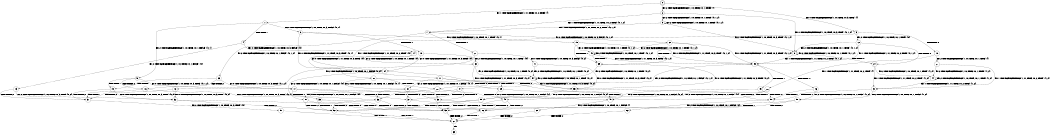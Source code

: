 digraph BCG {
size = "7, 10.5";
center = TRUE;
node [shape = circle];
0 [peripheries = 2];
0 -> 1 [label = "EX !1 !ATOMIC_EXCH_BRANCH (1, +1, TRUE, +0, 2, TRUE) !{}"];
0 -> 2 [label = "EX !2 !ATOMIC_EXCH_BRANCH (1, +0, TRUE, +0, 1, TRUE) !{}"];
0 -> 3 [label = "EX !0 !ATOMIC_EXCH_BRANCH (1, +0, TRUE, +0, 3, TRUE) !{}"];
1 -> 4 [label = "TERMINATE !1"];
1 -> 5 [label = "EX !2 !ATOMIC_EXCH_BRANCH (1, +0, TRUE, +0, 1, FALSE) !{0, 1}"];
1 -> 6 [label = "EX !0 !ATOMIC_EXCH_BRANCH (1, +0, TRUE, +0, 3, FALSE) !{0, 1}"];
2 -> 7 [label = "EX !1 !ATOMIC_EXCH_BRANCH (1, +1, TRUE, +0, 2, TRUE) !{0, 1, 2}"];
2 -> 8 [label = "EX !0 !ATOMIC_EXCH_BRANCH (1, +0, TRUE, +0, 3, TRUE) !{0, 1, 2}"];
2 -> 9 [label = "EX !2 !ATOMIC_EXCH_BRANCH (1, +0, TRUE, +0, 1, TRUE) !{0, 1, 2}"];
3 -> 10 [label = "TERMINATE !0"];
3 -> 11 [label = "EX !1 !ATOMIC_EXCH_BRANCH (1, +1, TRUE, +0, 2, TRUE) !{0}"];
3 -> 12 [label = "EX !2 !ATOMIC_EXCH_BRANCH (1, +0, TRUE, +0, 1, TRUE) !{0}"];
4 -> 13 [label = "EX !2 !ATOMIC_EXCH_BRANCH (1, +0, TRUE, +0, 1, FALSE) !{0}"];
4 -> 14 [label = "EX !0 !ATOMIC_EXCH_BRANCH (1, +0, TRUE, +0, 3, FALSE) !{0}"];
5 -> 15 [label = "TERMINATE !1"];
5 -> 16 [label = "TERMINATE !2"];
5 -> 17 [label = "EX !0 !ATOMIC_EXCH_BRANCH (1, +0, TRUE, +0, 3, TRUE) !{0, 1, 2}"];
6 -> 18 [label = "TERMINATE !1"];
6 -> 19 [label = "EX !2 !ATOMIC_EXCH_BRANCH (1, +0, TRUE, +0, 1, TRUE) !{0, 1}"];
6 -> 20 [label = "EX !0 !ATOMIC_EXCH_BRANCH (1, +1, TRUE, +0, 3, TRUE) !{0, 1}"];
7 -> 21 [label = "TERMINATE !1"];
7 -> 22 [label = "EX !0 !ATOMIC_EXCH_BRANCH (1, +0, TRUE, +0, 3, FALSE) !{0, 1, 2}"];
7 -> 23 [label = "EX !2 !ATOMIC_EXCH_BRANCH (1, +0, TRUE, +0, 1, FALSE) !{0, 1, 2}"];
8 -> 24 [label = "TERMINATE !0"];
8 -> 25 [label = "EX !1 !ATOMIC_EXCH_BRANCH (1, +1, TRUE, +0, 2, TRUE) !{0, 1, 2}"];
8 -> 8 [label = "EX !2 !ATOMIC_EXCH_BRANCH (1, +0, TRUE, +0, 1, TRUE) !{0, 1, 2}"];
9 -> 7 [label = "EX !1 !ATOMIC_EXCH_BRANCH (1, +1, TRUE, +0, 2, TRUE) !{0, 1, 2}"];
9 -> 8 [label = "EX !0 !ATOMIC_EXCH_BRANCH (1, +0, TRUE, +0, 3, TRUE) !{0, 1, 2}"];
9 -> 9 [label = "EX !2 !ATOMIC_EXCH_BRANCH (1, +0, TRUE, +0, 1, TRUE) !{0, 1, 2}"];
10 -> 26 [label = "EX !1 !ATOMIC_EXCH_BRANCH (1, +1, TRUE, +0, 2, TRUE) !{}"];
10 -> 27 [label = "EX !2 !ATOMIC_EXCH_BRANCH (1, +0, TRUE, +0, 1, TRUE) !{}"];
11 -> 28 [label = "TERMINATE !1"];
11 -> 29 [label = "TERMINATE !0"];
11 -> 30 [label = "EX !2 !ATOMIC_EXCH_BRANCH (1, +0, TRUE, +0, 1, FALSE) !{0, 1}"];
12 -> 24 [label = "TERMINATE !0"];
12 -> 25 [label = "EX !1 !ATOMIC_EXCH_BRANCH (1, +1, TRUE, +0, 2, TRUE) !{0, 1, 2}"];
12 -> 8 [label = "EX !2 !ATOMIC_EXCH_BRANCH (1, +0, TRUE, +0, 1, TRUE) !{0, 1, 2}"];
13 -> 31 [label = "TERMINATE !2"];
13 -> 32 [label = "EX !0 !ATOMIC_EXCH_BRANCH (1, +0, TRUE, +0, 3, TRUE) !{0, 2}"];
14 -> 33 [label = "EX !2 !ATOMIC_EXCH_BRANCH (1, +0, TRUE, +0, 1, TRUE) !{0}"];
14 -> 34 [label = "EX !0 !ATOMIC_EXCH_BRANCH (1, +1, TRUE, +0, 3, TRUE) !{0}"];
15 -> 31 [label = "TERMINATE !2"];
15 -> 32 [label = "EX !0 !ATOMIC_EXCH_BRANCH (1, +0, TRUE, +0, 3, TRUE) !{0, 2}"];
16 -> 31 [label = "TERMINATE !1"];
16 -> 35 [label = "EX !0 !ATOMIC_EXCH_BRANCH (1, +0, TRUE, +0, 3, TRUE) !{0, 1}"];
17 -> 36 [label = "TERMINATE !1"];
17 -> 37 [label = "TERMINATE !2"];
17 -> 38 [label = "TERMINATE !0"];
18 -> 33 [label = "EX !2 !ATOMIC_EXCH_BRANCH (1, +0, TRUE, +0, 1, TRUE) !{0}"];
18 -> 34 [label = "EX !0 !ATOMIC_EXCH_BRANCH (1, +1, TRUE, +0, 3, TRUE) !{0}"];
19 -> 39 [label = "TERMINATE !1"];
19 -> 40 [label = "EX !2 !ATOMIC_EXCH_BRANCH (1, +0, TRUE, +0, 1, TRUE) !{0, 1, 2}"];
19 -> 25 [label = "EX !0 !ATOMIC_EXCH_BRANCH (1, +1, TRUE, +0, 3, TRUE) !{0, 1, 2}"];
20 -> 28 [label = "TERMINATE !1"];
20 -> 29 [label = "TERMINATE !0"];
20 -> 30 [label = "EX !2 !ATOMIC_EXCH_BRANCH (1, +0, TRUE, +0, 1, FALSE) !{0, 1}"];
21 -> 41 [label = "EX !0 !ATOMIC_EXCH_BRANCH (1, +0, TRUE, +0, 3, FALSE) !{0, 2}"];
21 -> 42 [label = "EX !2 !ATOMIC_EXCH_BRANCH (1, +0, TRUE, +0, 1, FALSE) !{0, 2}"];
22 -> 39 [label = "TERMINATE !1"];
22 -> 40 [label = "EX !2 !ATOMIC_EXCH_BRANCH (1, +0, TRUE, +0, 1, TRUE) !{0, 1, 2}"];
22 -> 25 [label = "EX !0 !ATOMIC_EXCH_BRANCH (1, +1, TRUE, +0, 3, TRUE) !{0, 1, 2}"];
23 -> 15 [label = "TERMINATE !1"];
23 -> 16 [label = "TERMINATE !2"];
23 -> 17 [label = "EX !0 !ATOMIC_EXCH_BRANCH (1, +0, TRUE, +0, 3, TRUE) !{0, 1, 2}"];
24 -> 43 [label = "EX !1 !ATOMIC_EXCH_BRANCH (1, +1, TRUE, +0, 2, TRUE) !{1, 2}"];
24 -> 44 [label = "EX !2 !ATOMIC_EXCH_BRANCH (1, +0, TRUE, +0, 1, TRUE) !{1, 2}"];
25 -> 45 [label = "TERMINATE !1"];
25 -> 46 [label = "TERMINATE !0"];
25 -> 47 [label = "EX !2 !ATOMIC_EXCH_BRANCH (1, +0, TRUE, +0, 1, FALSE) !{0, 1, 2}"];
26 -> 48 [label = "TERMINATE !1"];
26 -> 49 [label = "EX !2 !ATOMIC_EXCH_BRANCH (1, +0, TRUE, +0, 1, FALSE) !{1}"];
27 -> 43 [label = "EX !1 !ATOMIC_EXCH_BRANCH (1, +1, TRUE, +0, 2, TRUE) !{1, 2}"];
27 -> 44 [label = "EX !2 !ATOMIC_EXCH_BRANCH (1, +0, TRUE, +0, 1, TRUE) !{1, 2}"];
28 -> 48 [label = "TERMINATE !0"];
28 -> 50 [label = "EX !2 !ATOMIC_EXCH_BRANCH (1, +0, TRUE, +0, 1, FALSE) !{0}"];
29 -> 48 [label = "TERMINATE !1"];
29 -> 49 [label = "EX !2 !ATOMIC_EXCH_BRANCH (1, +0, TRUE, +0, 1, FALSE) !{1}"];
30 -> 36 [label = "TERMINATE !1"];
30 -> 37 [label = "TERMINATE !2"];
30 -> 38 [label = "TERMINATE !0"];
31 -> 51 [label = "EX !0 !ATOMIC_EXCH_BRANCH (1, +0, TRUE, +0, 3, TRUE) !{0}"];
32 -> 52 [label = "TERMINATE !2"];
32 -> 53 [label = "TERMINATE !0"];
33 -> 54 [label = "EX !2 !ATOMIC_EXCH_BRANCH (1, +0, TRUE, +0, 1, TRUE) !{0, 2}"];
33 -> 55 [label = "EX !0 !ATOMIC_EXCH_BRANCH (1, +1, TRUE, +0, 3, TRUE) !{0, 2}"];
34 -> 48 [label = "TERMINATE !0"];
34 -> 50 [label = "EX !2 !ATOMIC_EXCH_BRANCH (1, +0, TRUE, +0, 1, FALSE) !{0}"];
35 -> 52 [label = "TERMINATE !1"];
35 -> 56 [label = "TERMINATE !0"];
36 -> 52 [label = "TERMINATE !2"];
36 -> 53 [label = "TERMINATE !0"];
37 -> 52 [label = "TERMINATE !1"];
37 -> 56 [label = "TERMINATE !0"];
38 -> 53 [label = "TERMINATE !1"];
38 -> 56 [label = "TERMINATE !2"];
39 -> 54 [label = "EX !2 !ATOMIC_EXCH_BRANCH (1, +0, TRUE, +0, 1, TRUE) !{0, 2}"];
39 -> 55 [label = "EX !0 !ATOMIC_EXCH_BRANCH (1, +1, TRUE, +0, 3, TRUE) !{0, 2}"];
40 -> 39 [label = "TERMINATE !1"];
40 -> 40 [label = "EX !2 !ATOMIC_EXCH_BRANCH (1, +0, TRUE, +0, 1, TRUE) !{0, 1, 2}"];
40 -> 25 [label = "EX !0 !ATOMIC_EXCH_BRANCH (1, +1, TRUE, +0, 3, TRUE) !{0, 1, 2}"];
41 -> 54 [label = "EX !2 !ATOMIC_EXCH_BRANCH (1, +0, TRUE, +0, 1, TRUE) !{0, 2}"];
41 -> 55 [label = "EX !0 !ATOMIC_EXCH_BRANCH (1, +1, TRUE, +0, 3, TRUE) !{0, 2}"];
42 -> 31 [label = "TERMINATE !2"];
42 -> 32 [label = "EX !0 !ATOMIC_EXCH_BRANCH (1, +0, TRUE, +0, 3, TRUE) !{0, 2}"];
43 -> 57 [label = "TERMINATE !1"];
43 -> 58 [label = "EX !2 !ATOMIC_EXCH_BRANCH (1, +0, TRUE, +0, 1, FALSE) !{1, 2}"];
44 -> 43 [label = "EX !1 !ATOMIC_EXCH_BRANCH (1, +1, TRUE, +0, 2, TRUE) !{1, 2}"];
44 -> 44 [label = "EX !2 !ATOMIC_EXCH_BRANCH (1, +0, TRUE, +0, 1, TRUE) !{1, 2}"];
45 -> 57 [label = "TERMINATE !0"];
45 -> 59 [label = "EX !2 !ATOMIC_EXCH_BRANCH (1, +0, TRUE, +0, 1, FALSE) !{0, 2}"];
46 -> 57 [label = "TERMINATE !1"];
46 -> 58 [label = "EX !2 !ATOMIC_EXCH_BRANCH (1, +0, TRUE, +0, 1, FALSE) !{1, 2}"];
47 -> 36 [label = "TERMINATE !1"];
47 -> 37 [label = "TERMINATE !2"];
47 -> 38 [label = "TERMINATE !0"];
48 -> 60 [label = "EX !2 !ATOMIC_EXCH_BRANCH (1, +0, TRUE, +0, 1, FALSE) !{}"];
49 -> 53 [label = "TERMINATE !1"];
49 -> 56 [label = "TERMINATE !2"];
50 -> 52 [label = "TERMINATE !2"];
50 -> 53 [label = "TERMINATE !0"];
51 -> 61 [label = "TERMINATE !0"];
52 -> 61 [label = "TERMINATE !0"];
53 -> 61 [label = "TERMINATE !2"];
54 -> 54 [label = "EX !2 !ATOMIC_EXCH_BRANCH (1, +0, TRUE, +0, 1, TRUE) !{0, 2}"];
54 -> 55 [label = "EX !0 !ATOMIC_EXCH_BRANCH (1, +1, TRUE, +0, 3, TRUE) !{0, 2}"];
55 -> 57 [label = "TERMINATE !0"];
55 -> 59 [label = "EX !2 !ATOMIC_EXCH_BRANCH (1, +0, TRUE, +0, 1, FALSE) !{0, 2}"];
56 -> 61 [label = "TERMINATE !1"];
57 -> 62 [label = "EX !2 !ATOMIC_EXCH_BRANCH (1, +0, TRUE, +0, 1, FALSE) !{2}"];
58 -> 53 [label = "TERMINATE !1"];
58 -> 56 [label = "TERMINATE !2"];
59 -> 52 [label = "TERMINATE !2"];
59 -> 53 [label = "TERMINATE !0"];
60 -> 61 [label = "TERMINATE !2"];
61 -> 63 [label = "exit"];
62 -> 61 [label = "TERMINATE !2"];
}
